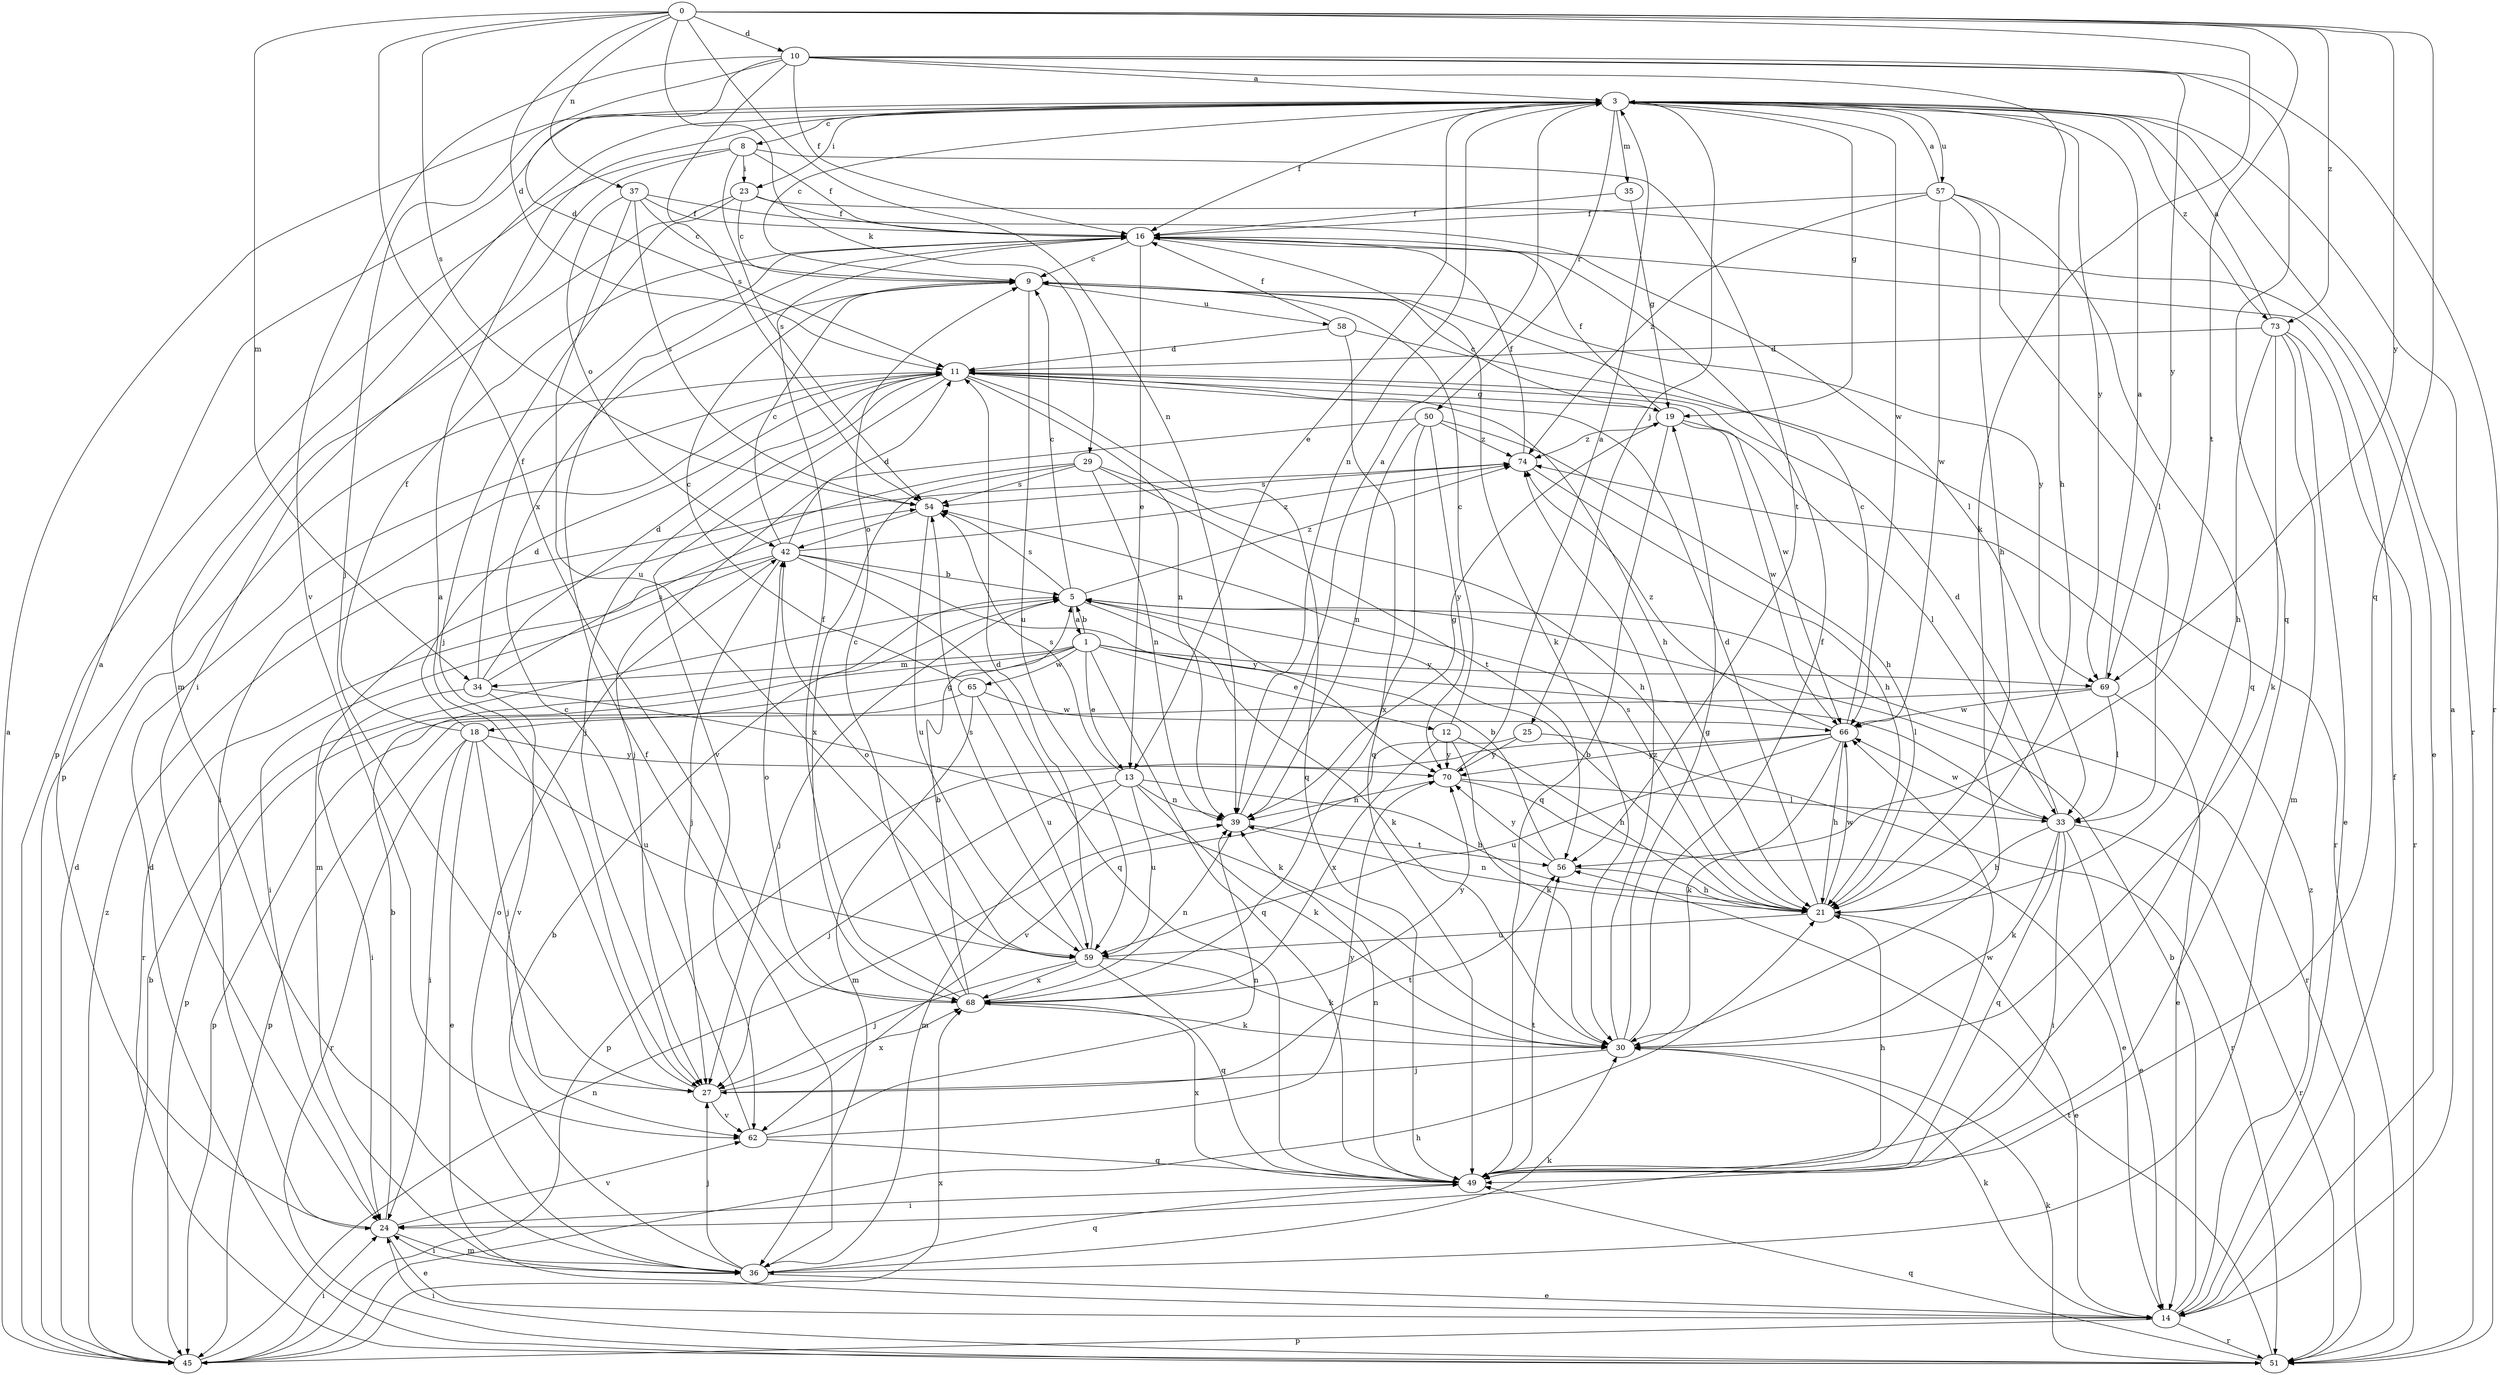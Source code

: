 strict digraph  {
0;
1;
3;
5;
8;
9;
10;
11;
12;
13;
14;
16;
18;
19;
21;
23;
24;
25;
27;
29;
30;
33;
34;
35;
36;
37;
39;
42;
45;
49;
50;
51;
54;
56;
57;
58;
59;
62;
65;
66;
68;
69;
70;
73;
74;
0 -> 10  [label=d];
0 -> 11  [label=d];
0 -> 29  [label=k];
0 -> 30  [label=k];
0 -> 34  [label=m];
0 -> 37  [label=n];
0 -> 39  [label=n];
0 -> 49  [label=q];
0 -> 54  [label=s];
0 -> 56  [label=t];
0 -> 68  [label=x];
0 -> 69  [label=y];
0 -> 73  [label=z];
1 -> 5  [label=b];
1 -> 12  [label=e];
1 -> 13  [label=e];
1 -> 18  [label=g];
1 -> 33  [label=l];
1 -> 34  [label=m];
1 -> 45  [label=p];
1 -> 49  [label=q];
1 -> 65  [label=w];
1 -> 69  [label=y];
3 -> 8  [label=c];
3 -> 9  [label=c];
3 -> 13  [label=e];
3 -> 16  [label=f];
3 -> 19  [label=g];
3 -> 23  [label=i];
3 -> 25  [label=j];
3 -> 35  [label=m];
3 -> 36  [label=m];
3 -> 39  [label=n];
3 -> 50  [label=r];
3 -> 51  [label=r];
3 -> 57  [label=u];
3 -> 66  [label=w];
3 -> 69  [label=y];
3 -> 73  [label=z];
5 -> 1  [label=a];
5 -> 9  [label=c];
5 -> 27  [label=j];
5 -> 30  [label=k];
5 -> 51  [label=r];
5 -> 54  [label=s];
5 -> 74  [label=z];
8 -> 16  [label=f];
8 -> 23  [label=i];
8 -> 24  [label=i];
8 -> 45  [label=p];
8 -> 54  [label=s];
8 -> 56  [label=t];
9 -> 58  [label=u];
9 -> 59  [label=u];
9 -> 69  [label=y];
10 -> 3  [label=a];
10 -> 11  [label=d];
10 -> 16  [label=f];
10 -> 21  [label=h];
10 -> 27  [label=j];
10 -> 49  [label=q];
10 -> 51  [label=r];
10 -> 54  [label=s];
10 -> 62  [label=v];
10 -> 69  [label=y];
11 -> 19  [label=g];
11 -> 21  [label=h];
11 -> 24  [label=i];
11 -> 27  [label=j];
11 -> 39  [label=n];
11 -> 49  [label=q];
11 -> 62  [label=v];
11 -> 66  [label=w];
12 -> 9  [label=c];
12 -> 21  [label=h];
12 -> 30  [label=k];
12 -> 68  [label=x];
12 -> 70  [label=y];
13 -> 21  [label=h];
13 -> 27  [label=j];
13 -> 30  [label=k];
13 -> 36  [label=m];
13 -> 39  [label=n];
13 -> 54  [label=s];
13 -> 59  [label=u];
14 -> 3  [label=a];
14 -> 5  [label=b];
14 -> 16  [label=f];
14 -> 30  [label=k];
14 -> 45  [label=p];
14 -> 51  [label=r];
14 -> 74  [label=z];
16 -> 9  [label=c];
16 -> 13  [label=e];
16 -> 30  [label=k];
18 -> 11  [label=d];
18 -> 14  [label=e];
18 -> 16  [label=f];
18 -> 24  [label=i];
18 -> 27  [label=j];
18 -> 51  [label=r];
18 -> 59  [label=u];
18 -> 70  [label=y];
19 -> 9  [label=c];
19 -> 16  [label=f];
19 -> 33  [label=l];
19 -> 49  [label=q];
19 -> 66  [label=w];
19 -> 74  [label=z];
21 -> 5  [label=b];
21 -> 11  [label=d];
21 -> 14  [label=e];
21 -> 39  [label=n];
21 -> 54  [label=s];
21 -> 59  [label=u];
21 -> 66  [label=w];
23 -> 9  [label=c];
23 -> 14  [label=e];
23 -> 16  [label=f];
23 -> 27  [label=j];
23 -> 45  [label=p];
24 -> 3  [label=a];
24 -> 5  [label=b];
24 -> 14  [label=e];
24 -> 36  [label=m];
24 -> 62  [label=v];
25 -> 51  [label=r];
25 -> 62  [label=v];
25 -> 70  [label=y];
27 -> 3  [label=a];
27 -> 56  [label=t];
27 -> 62  [label=v];
27 -> 68  [label=x];
29 -> 21  [label=h];
29 -> 36  [label=m];
29 -> 39  [label=n];
29 -> 54  [label=s];
29 -> 56  [label=t];
29 -> 68  [label=x];
30 -> 16  [label=f];
30 -> 19  [label=g];
30 -> 27  [label=j];
30 -> 74  [label=z];
33 -> 11  [label=d];
33 -> 14  [label=e];
33 -> 21  [label=h];
33 -> 24  [label=i];
33 -> 30  [label=k];
33 -> 49  [label=q];
33 -> 51  [label=r];
33 -> 66  [label=w];
34 -> 11  [label=d];
34 -> 16  [label=f];
34 -> 24  [label=i];
34 -> 30  [label=k];
34 -> 54  [label=s];
34 -> 62  [label=v];
35 -> 16  [label=f];
35 -> 19  [label=g];
36 -> 5  [label=b];
36 -> 14  [label=e];
36 -> 16  [label=f];
36 -> 24  [label=i];
36 -> 27  [label=j];
36 -> 30  [label=k];
36 -> 42  [label=o];
36 -> 49  [label=q];
37 -> 9  [label=c];
37 -> 16  [label=f];
37 -> 33  [label=l];
37 -> 42  [label=o];
37 -> 54  [label=s];
37 -> 59  [label=u];
39 -> 3  [label=a];
39 -> 19  [label=g];
39 -> 56  [label=t];
42 -> 5  [label=b];
42 -> 9  [label=c];
42 -> 11  [label=d];
42 -> 24  [label=i];
42 -> 27  [label=j];
42 -> 49  [label=q];
42 -> 51  [label=r];
42 -> 70  [label=y];
42 -> 74  [label=z];
45 -> 3  [label=a];
45 -> 5  [label=b];
45 -> 11  [label=d];
45 -> 21  [label=h];
45 -> 24  [label=i];
45 -> 39  [label=n];
45 -> 68  [label=x];
45 -> 74  [label=z];
49 -> 21  [label=h];
49 -> 24  [label=i];
49 -> 39  [label=n];
49 -> 56  [label=t];
49 -> 66  [label=w];
49 -> 68  [label=x];
50 -> 21  [label=h];
50 -> 27  [label=j];
50 -> 39  [label=n];
50 -> 68  [label=x];
50 -> 70  [label=y];
50 -> 74  [label=z];
51 -> 11  [label=d];
51 -> 24  [label=i];
51 -> 30  [label=k];
51 -> 49  [label=q];
51 -> 56  [label=t];
54 -> 42  [label=o];
54 -> 59  [label=u];
56 -> 5  [label=b];
56 -> 21  [label=h];
56 -> 70  [label=y];
57 -> 3  [label=a];
57 -> 16  [label=f];
57 -> 21  [label=h];
57 -> 33  [label=l];
57 -> 49  [label=q];
57 -> 66  [label=w];
57 -> 74  [label=z];
58 -> 11  [label=d];
58 -> 16  [label=f];
58 -> 49  [label=q];
58 -> 51  [label=r];
59 -> 11  [label=d];
59 -> 27  [label=j];
59 -> 30  [label=k];
59 -> 42  [label=o];
59 -> 49  [label=q];
59 -> 54  [label=s];
59 -> 68  [label=x];
62 -> 9  [label=c];
62 -> 39  [label=n];
62 -> 49  [label=q];
62 -> 70  [label=y];
65 -> 9  [label=c];
65 -> 36  [label=m];
65 -> 45  [label=p];
65 -> 59  [label=u];
65 -> 66  [label=w];
66 -> 9  [label=c];
66 -> 21  [label=h];
66 -> 30  [label=k];
66 -> 45  [label=p];
66 -> 59  [label=u];
66 -> 70  [label=y];
66 -> 74  [label=z];
68 -> 5  [label=b];
68 -> 9  [label=c];
68 -> 16  [label=f];
68 -> 30  [label=k];
68 -> 39  [label=n];
68 -> 42  [label=o];
68 -> 70  [label=y];
69 -> 3  [label=a];
69 -> 14  [label=e];
69 -> 33  [label=l];
69 -> 45  [label=p];
69 -> 66  [label=w];
70 -> 3  [label=a];
70 -> 14  [label=e];
70 -> 33  [label=l];
70 -> 39  [label=n];
73 -> 3  [label=a];
73 -> 11  [label=d];
73 -> 14  [label=e];
73 -> 21  [label=h];
73 -> 30  [label=k];
73 -> 36  [label=m];
73 -> 51  [label=r];
74 -> 16  [label=f];
74 -> 21  [label=h];
74 -> 54  [label=s];
}

